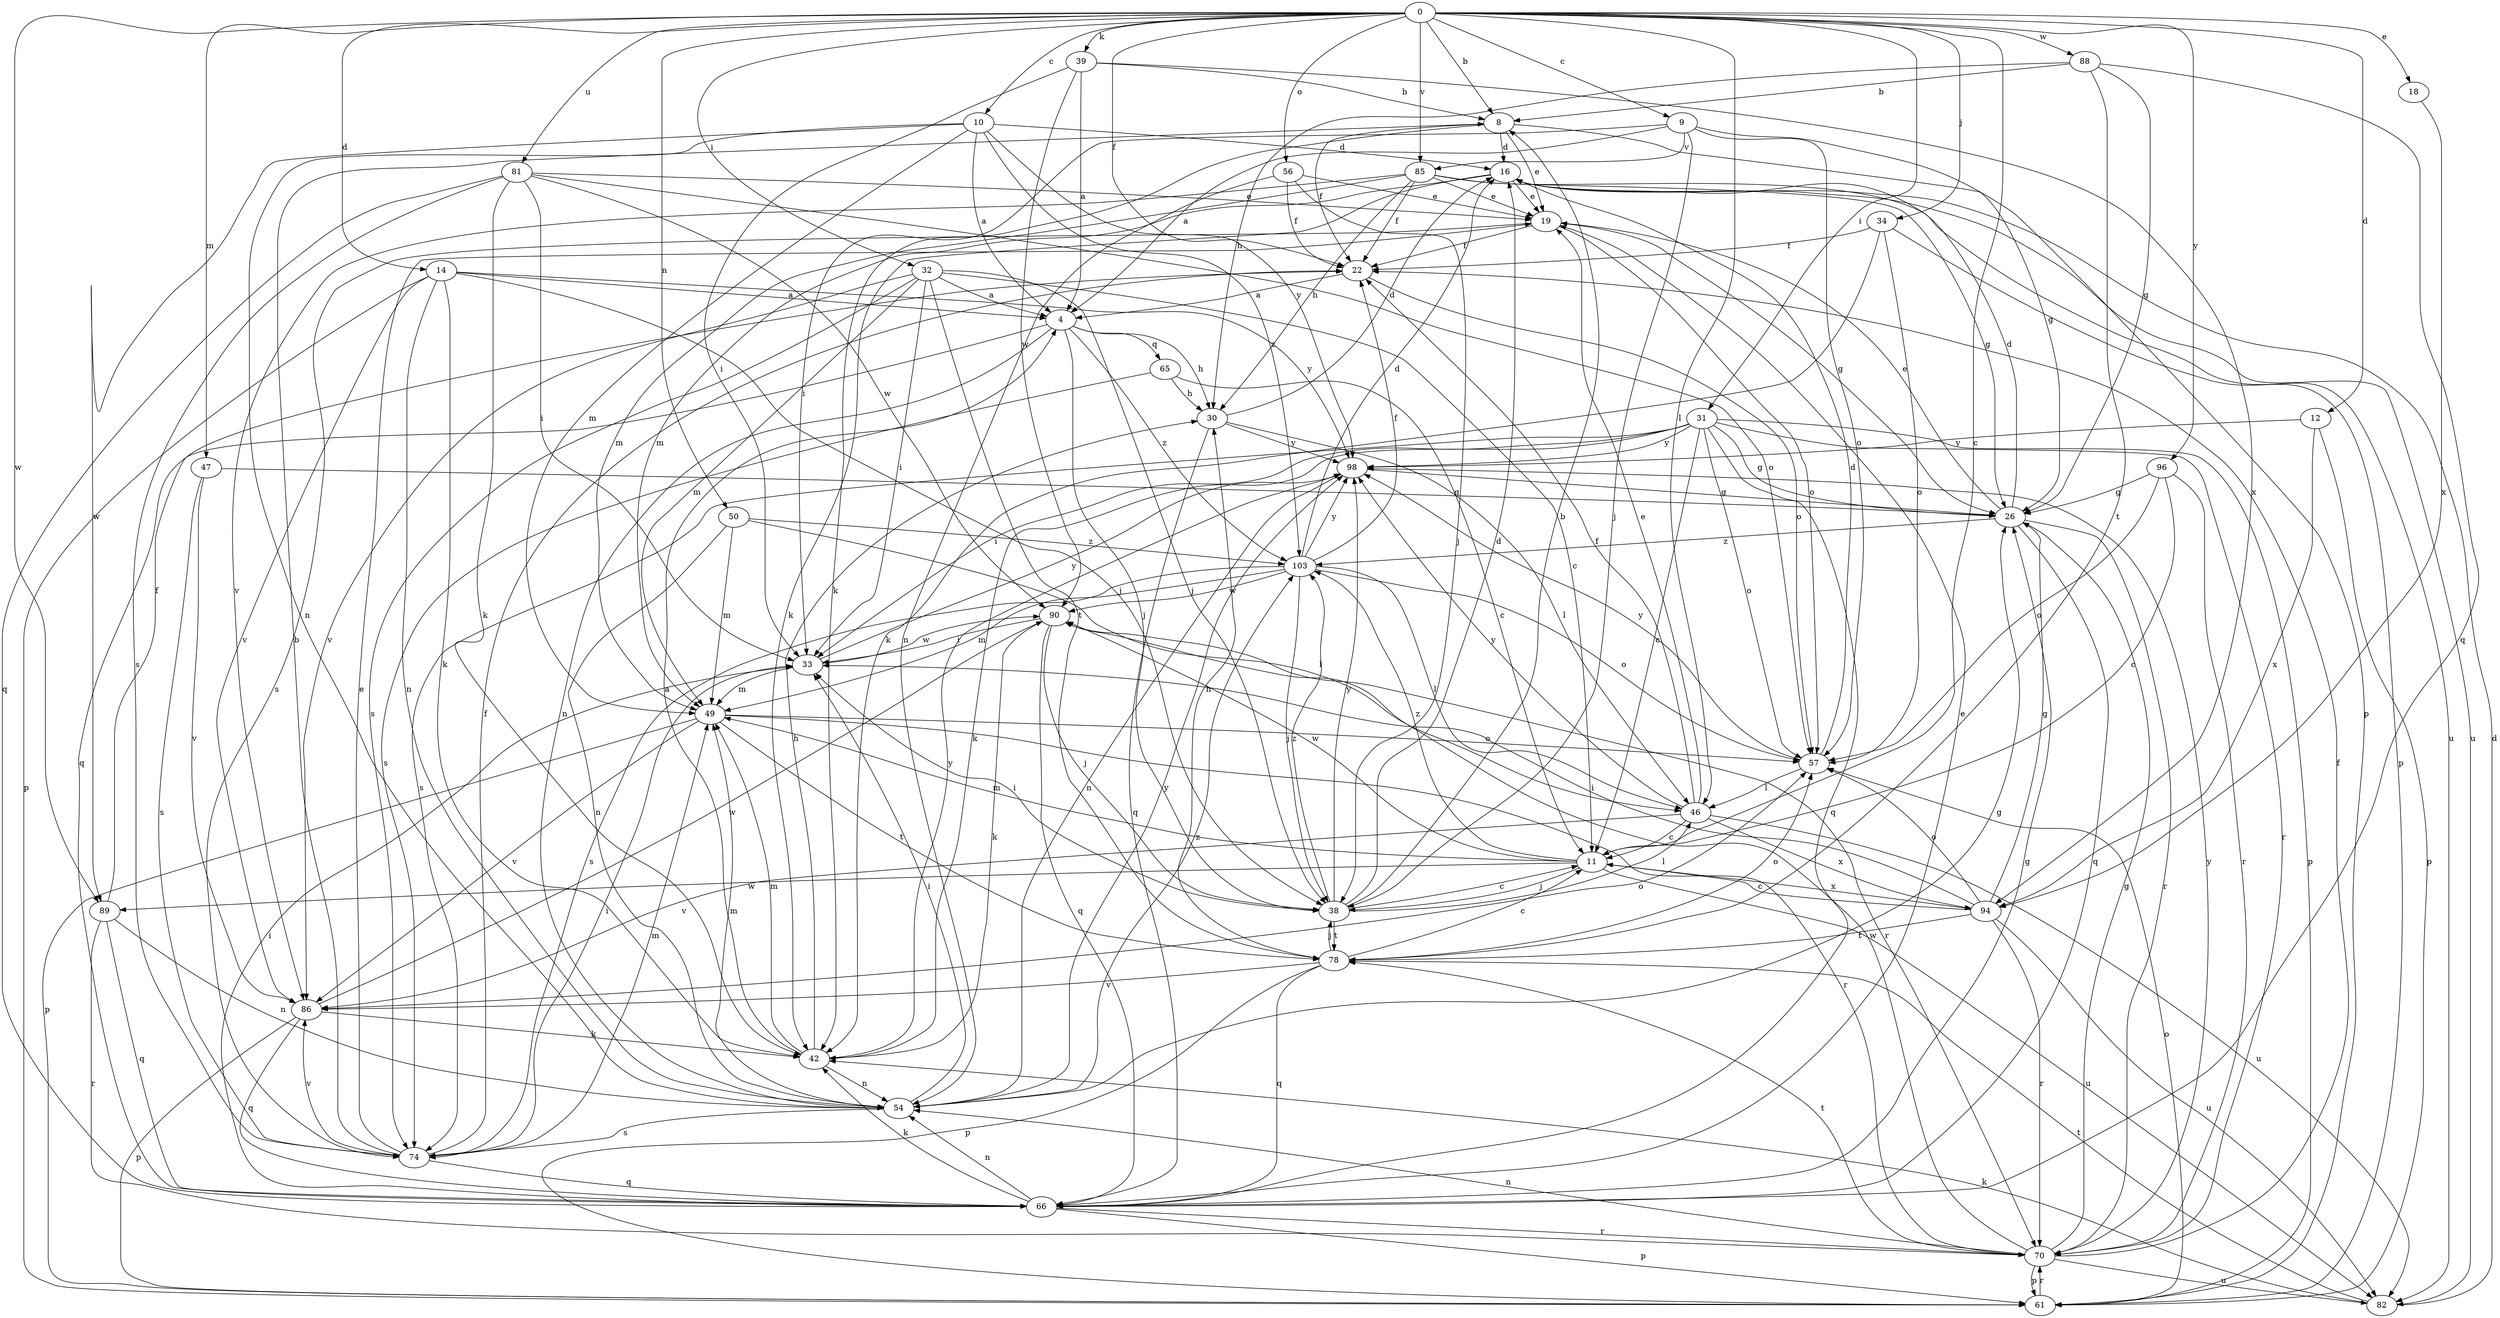 strict digraph  {
0;
4;
8;
9;
10;
11;
12;
14;
16;
18;
19;
22;
26;
30;
31;
32;
33;
34;
38;
39;
42;
46;
47;
49;
50;
54;
56;
57;
61;
65;
66;
70;
74;
78;
81;
82;
85;
86;
88;
89;
90;
94;
96;
98;
103;
0 -> 8  [label=b];
0 -> 9  [label=c];
0 -> 10  [label=c];
0 -> 11  [label=c];
0 -> 12  [label=d];
0 -> 14  [label=d];
0 -> 18  [label=e];
0 -> 22  [label=f];
0 -> 31  [label=i];
0 -> 32  [label=i];
0 -> 34  [label=j];
0 -> 39  [label=k];
0 -> 46  [label=l];
0 -> 47  [label=m];
0 -> 50  [label=n];
0 -> 56  [label=o];
0 -> 81  [label=u];
0 -> 85  [label=v];
0 -> 88  [label=w];
0 -> 89  [label=w];
0 -> 96  [label=y];
4 -> 30  [label=h];
4 -> 38  [label=j];
4 -> 54  [label=n];
4 -> 65  [label=q];
4 -> 66  [label=q];
4 -> 103  [label=z];
8 -> 16  [label=d];
8 -> 19  [label=e];
8 -> 22  [label=f];
8 -> 26  [label=g];
8 -> 42  [label=k];
9 -> 4  [label=a];
9 -> 33  [label=i];
9 -> 38  [label=j];
9 -> 57  [label=o];
9 -> 61  [label=p];
9 -> 85  [label=v];
10 -> 4  [label=a];
10 -> 16  [label=d];
10 -> 49  [label=m];
10 -> 54  [label=n];
10 -> 89  [label=w];
10 -> 98  [label=y];
10 -> 103  [label=z];
11 -> 38  [label=j];
11 -> 49  [label=m];
11 -> 82  [label=u];
11 -> 89  [label=w];
11 -> 90  [label=w];
11 -> 94  [label=x];
11 -> 103  [label=z];
12 -> 61  [label=p];
12 -> 94  [label=x];
12 -> 98  [label=y];
14 -> 4  [label=a];
14 -> 38  [label=j];
14 -> 42  [label=k];
14 -> 54  [label=n];
14 -> 61  [label=p];
14 -> 86  [label=v];
14 -> 98  [label=y];
16 -> 19  [label=e];
16 -> 42  [label=k];
16 -> 49  [label=m];
16 -> 82  [label=u];
18 -> 94  [label=x];
19 -> 22  [label=f];
19 -> 26  [label=g];
19 -> 57  [label=o];
19 -> 74  [label=s];
22 -> 4  [label=a];
22 -> 57  [label=o];
26 -> 16  [label=d];
26 -> 19  [label=e];
26 -> 66  [label=q];
26 -> 70  [label=r];
26 -> 103  [label=z];
30 -> 16  [label=d];
30 -> 46  [label=l];
30 -> 66  [label=q];
30 -> 98  [label=y];
31 -> 11  [label=c];
31 -> 26  [label=g];
31 -> 33  [label=i];
31 -> 42  [label=k];
31 -> 57  [label=o];
31 -> 61  [label=p];
31 -> 66  [label=q];
31 -> 70  [label=r];
31 -> 74  [label=s];
31 -> 98  [label=y];
32 -> 4  [label=a];
32 -> 11  [label=c];
32 -> 33  [label=i];
32 -> 38  [label=j];
32 -> 49  [label=m];
32 -> 74  [label=s];
32 -> 78  [label=t];
32 -> 86  [label=v];
33 -> 49  [label=m];
33 -> 90  [label=w];
33 -> 98  [label=y];
34 -> 22  [label=f];
34 -> 42  [label=k];
34 -> 57  [label=o];
34 -> 61  [label=p];
38 -> 8  [label=b];
38 -> 11  [label=c];
38 -> 16  [label=d];
38 -> 33  [label=i];
38 -> 46  [label=l];
38 -> 78  [label=t];
38 -> 98  [label=y];
38 -> 103  [label=z];
39 -> 4  [label=a];
39 -> 8  [label=b];
39 -> 33  [label=i];
39 -> 90  [label=w];
39 -> 94  [label=x];
42 -> 4  [label=a];
42 -> 30  [label=h];
42 -> 49  [label=m];
42 -> 54  [label=n];
42 -> 98  [label=y];
46 -> 11  [label=c];
46 -> 19  [label=e];
46 -> 22  [label=f];
46 -> 82  [label=u];
46 -> 86  [label=v];
46 -> 94  [label=x];
46 -> 98  [label=y];
47 -> 26  [label=g];
47 -> 74  [label=s];
47 -> 86  [label=v];
49 -> 57  [label=o];
49 -> 61  [label=p];
49 -> 70  [label=r];
49 -> 78  [label=t];
49 -> 86  [label=v];
50 -> 46  [label=l];
50 -> 49  [label=m];
50 -> 54  [label=n];
50 -> 103  [label=z];
54 -> 26  [label=g];
54 -> 33  [label=i];
54 -> 49  [label=m];
54 -> 74  [label=s];
54 -> 98  [label=y];
54 -> 103  [label=z];
56 -> 19  [label=e];
56 -> 22  [label=f];
56 -> 38  [label=j];
56 -> 54  [label=n];
57 -> 16  [label=d];
57 -> 46  [label=l];
57 -> 98  [label=y];
61 -> 57  [label=o];
61 -> 70  [label=r];
65 -> 11  [label=c];
65 -> 30  [label=h];
65 -> 74  [label=s];
66 -> 19  [label=e];
66 -> 26  [label=g];
66 -> 33  [label=i];
66 -> 42  [label=k];
66 -> 54  [label=n];
66 -> 61  [label=p];
66 -> 70  [label=r];
70 -> 22  [label=f];
70 -> 26  [label=g];
70 -> 54  [label=n];
70 -> 61  [label=p];
70 -> 78  [label=t];
70 -> 82  [label=u];
70 -> 90  [label=w];
70 -> 98  [label=y];
74 -> 8  [label=b];
74 -> 19  [label=e];
74 -> 22  [label=f];
74 -> 33  [label=i];
74 -> 49  [label=m];
74 -> 66  [label=q];
74 -> 86  [label=v];
78 -> 11  [label=c];
78 -> 30  [label=h];
78 -> 38  [label=j];
78 -> 57  [label=o];
78 -> 61  [label=p];
78 -> 66  [label=q];
78 -> 86  [label=v];
81 -> 19  [label=e];
81 -> 33  [label=i];
81 -> 42  [label=k];
81 -> 57  [label=o];
81 -> 66  [label=q];
81 -> 74  [label=s];
81 -> 90  [label=w];
82 -> 16  [label=d];
82 -> 42  [label=k];
82 -> 78  [label=t];
85 -> 19  [label=e];
85 -> 22  [label=f];
85 -> 26  [label=g];
85 -> 30  [label=h];
85 -> 49  [label=m];
85 -> 82  [label=u];
85 -> 86  [label=v];
86 -> 42  [label=k];
86 -> 57  [label=o];
86 -> 61  [label=p];
86 -> 66  [label=q];
86 -> 90  [label=w];
88 -> 8  [label=b];
88 -> 26  [label=g];
88 -> 30  [label=h];
88 -> 66  [label=q];
88 -> 78  [label=t];
89 -> 22  [label=f];
89 -> 54  [label=n];
89 -> 66  [label=q];
89 -> 70  [label=r];
90 -> 33  [label=i];
90 -> 38  [label=j];
90 -> 42  [label=k];
90 -> 66  [label=q];
90 -> 70  [label=r];
94 -> 11  [label=c];
94 -> 26  [label=g];
94 -> 33  [label=i];
94 -> 57  [label=o];
94 -> 70  [label=r];
94 -> 78  [label=t];
94 -> 82  [label=u];
96 -> 11  [label=c];
96 -> 26  [label=g];
96 -> 57  [label=o];
96 -> 70  [label=r];
98 -> 26  [label=g];
98 -> 54  [label=n];
103 -> 16  [label=d];
103 -> 22  [label=f];
103 -> 38  [label=j];
103 -> 46  [label=l];
103 -> 49  [label=m];
103 -> 57  [label=o];
103 -> 74  [label=s];
103 -> 90  [label=w];
103 -> 98  [label=y];
}
